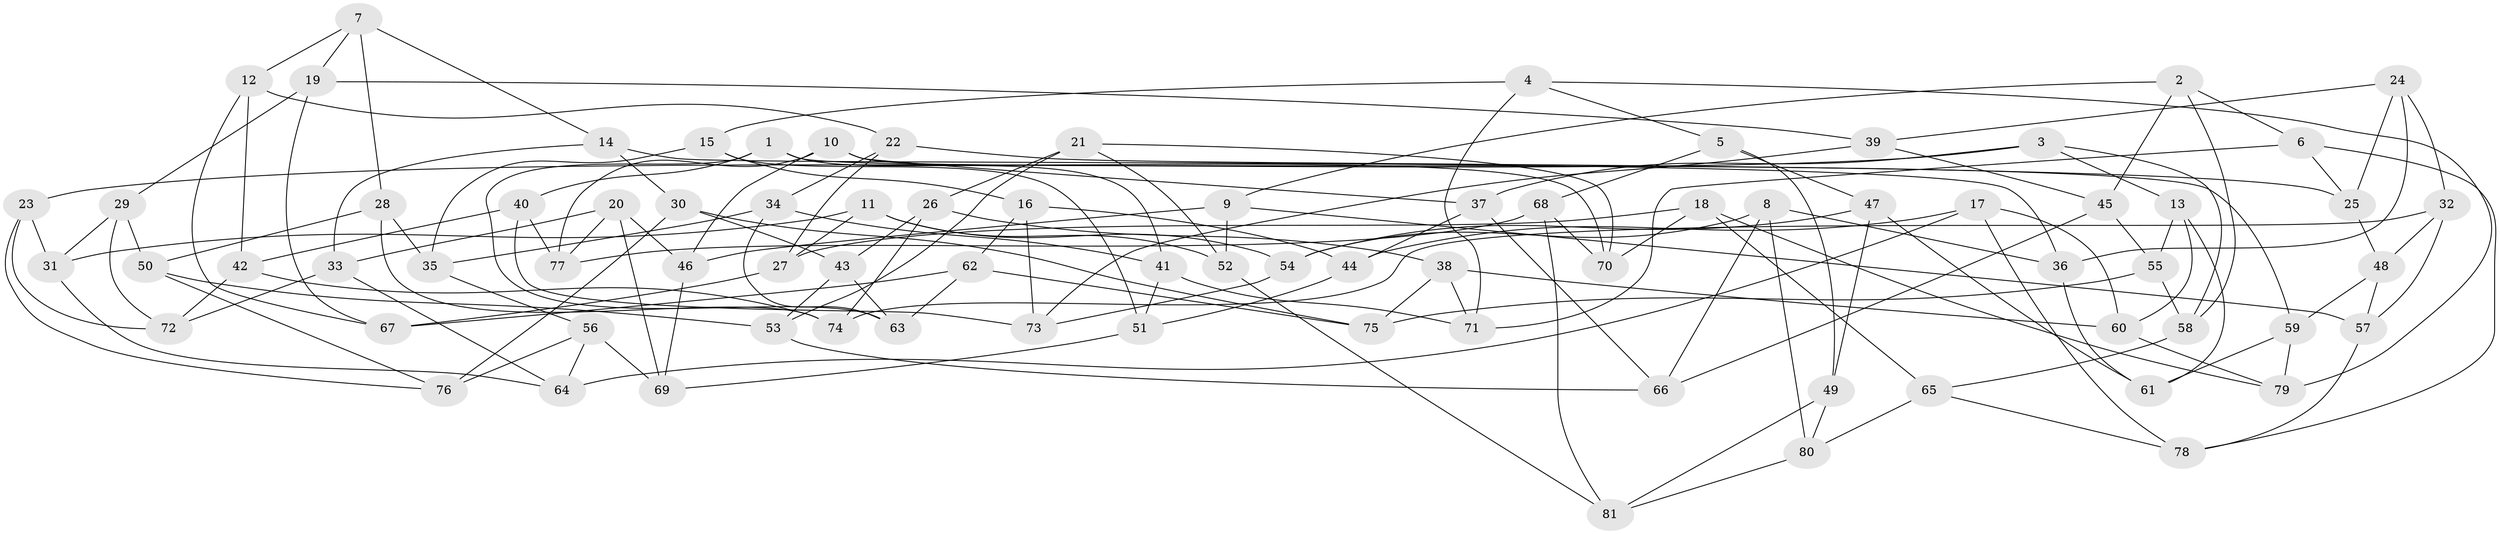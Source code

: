 // coarse degree distribution, {6: 0.35714285714285715, 5: 0.08928571428571429, 4: 0.5357142857142857, 3: 0.017857142857142856}
// Generated by graph-tools (version 1.1) at 2025/24/03/03/25 07:24:29]
// undirected, 81 vertices, 162 edges
graph export_dot {
graph [start="1"]
  node [color=gray90,style=filled];
  1;
  2;
  3;
  4;
  5;
  6;
  7;
  8;
  9;
  10;
  11;
  12;
  13;
  14;
  15;
  16;
  17;
  18;
  19;
  20;
  21;
  22;
  23;
  24;
  25;
  26;
  27;
  28;
  29;
  30;
  31;
  32;
  33;
  34;
  35;
  36;
  37;
  38;
  39;
  40;
  41;
  42;
  43;
  44;
  45;
  46;
  47;
  48;
  49;
  50;
  51;
  52;
  53;
  54;
  55;
  56;
  57;
  58;
  59;
  60;
  61;
  62;
  63;
  64;
  65;
  66;
  67;
  68;
  69;
  70;
  71;
  72;
  73;
  74;
  75;
  76;
  77;
  78;
  79;
  80;
  81;
  1 -- 41;
  1 -- 40;
  1 -- 63;
  1 -- 59;
  2 -- 45;
  2 -- 9;
  2 -- 6;
  2 -- 58;
  3 -- 58;
  3 -- 37;
  3 -- 23;
  3 -- 13;
  4 -- 5;
  4 -- 71;
  4 -- 15;
  4 -- 79;
  5 -- 47;
  5 -- 49;
  5 -- 68;
  6 -- 25;
  6 -- 78;
  6 -- 71;
  7 -- 12;
  7 -- 14;
  7 -- 19;
  7 -- 28;
  8 -- 80;
  8 -- 54;
  8 -- 36;
  8 -- 66;
  9 -- 52;
  9 -- 46;
  9 -- 57;
  10 -- 37;
  10 -- 70;
  10 -- 77;
  10 -- 46;
  11 -- 54;
  11 -- 52;
  11 -- 27;
  11 -- 31;
  12 -- 67;
  12 -- 42;
  12 -- 22;
  13 -- 60;
  13 -- 61;
  13 -- 55;
  14 -- 30;
  14 -- 33;
  14 -- 36;
  15 -- 16;
  15 -- 35;
  15 -- 51;
  16 -- 62;
  16 -- 44;
  16 -- 73;
  17 -- 64;
  17 -- 60;
  17 -- 78;
  17 -- 44;
  18 -- 27;
  18 -- 70;
  18 -- 65;
  18 -- 79;
  19 -- 29;
  19 -- 67;
  19 -- 39;
  20 -- 77;
  20 -- 46;
  20 -- 33;
  20 -- 69;
  21 -- 52;
  21 -- 26;
  21 -- 70;
  21 -- 53;
  22 -- 34;
  22 -- 27;
  22 -- 25;
  23 -- 76;
  23 -- 31;
  23 -- 72;
  24 -- 39;
  24 -- 36;
  24 -- 25;
  24 -- 32;
  25 -- 48;
  26 -- 38;
  26 -- 43;
  26 -- 74;
  27 -- 67;
  28 -- 74;
  28 -- 35;
  28 -- 50;
  29 -- 31;
  29 -- 72;
  29 -- 50;
  30 -- 75;
  30 -- 76;
  30 -- 43;
  31 -- 64;
  32 -- 48;
  32 -- 57;
  32 -- 74;
  33 -- 64;
  33 -- 72;
  34 -- 35;
  34 -- 41;
  34 -- 63;
  35 -- 56;
  36 -- 61;
  37 -- 44;
  37 -- 66;
  38 -- 75;
  38 -- 60;
  38 -- 71;
  39 -- 45;
  39 -- 73;
  40 -- 77;
  40 -- 42;
  40 -- 73;
  41 -- 51;
  41 -- 71;
  42 -- 72;
  42 -- 74;
  43 -- 53;
  43 -- 63;
  44 -- 51;
  45 -- 66;
  45 -- 55;
  46 -- 69;
  47 -- 61;
  47 -- 54;
  47 -- 49;
  48 -- 57;
  48 -- 59;
  49 -- 80;
  49 -- 81;
  50 -- 76;
  50 -- 53;
  51 -- 69;
  52 -- 81;
  53 -- 66;
  54 -- 73;
  55 -- 75;
  55 -- 58;
  56 -- 69;
  56 -- 76;
  56 -- 64;
  57 -- 78;
  58 -- 65;
  59 -- 61;
  59 -- 79;
  60 -- 79;
  62 -- 67;
  62 -- 63;
  62 -- 75;
  65 -- 78;
  65 -- 80;
  68 -- 77;
  68 -- 70;
  68 -- 81;
  80 -- 81;
}
